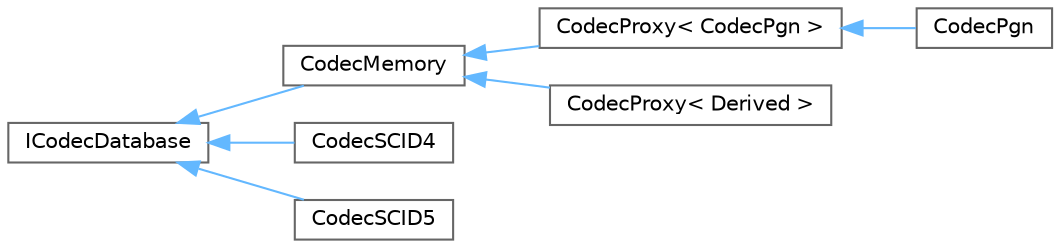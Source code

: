 digraph "Graphical Class Hierarchy"
{
 // LATEX_PDF_SIZE
  bgcolor="transparent";
  edge [fontname=Helvetica,fontsize=10,labelfontname=Helvetica,labelfontsize=10];
  node [fontname=Helvetica,fontsize=10,shape=box,height=0.2,width=0.4];
  rankdir="LR";
  Node0 [id="Node000000",label="ICodecDatabase",height=0.2,width=0.4,color="grey40", fillcolor="white", style="filled",URL="$class_i_codec_database.html",tooltip=" "];
  Node0 -> Node1 [id="edge1_Node000000_Node000001",dir="back",color="steelblue1",style="solid",tooltip=" "];
  Node1 [id="Node000001",label="CodecMemory",height=0.2,width=0.4,color="grey40", fillcolor="white", style="filled",URL="$class_codec_memory.html",tooltip=" "];
  Node1 -> Node2 [id="edge2_Node000001_Node000002",dir="back",color="steelblue1",style="solid",tooltip=" "];
  Node2 [id="Node000002",label="CodecProxy\< CodecPgn \>",height=0.2,width=0.4,color="grey40", fillcolor="white", style="filled",URL="$class_codec_proxy.html",tooltip=" "];
  Node2 -> Node3 [id="edge3_Node000002_Node000003",dir="back",color="steelblue1",style="solid",tooltip=" "];
  Node3 [id="Node000003",label="CodecPgn",height=0.2,width=0.4,color="grey40", fillcolor="white", style="filled",URL="$class_codec_pgn.html",tooltip=" "];
  Node1 -> Node4 [id="edge4_Node000001_Node000004",dir="back",color="steelblue1",style="solid",tooltip=" "];
  Node4 [id="Node000004",label="CodecProxy\< Derived \>",height=0.2,width=0.4,color="grey40", fillcolor="white", style="filled",URL="$class_codec_proxy.html",tooltip=" "];
  Node0 -> Node5 [id="edge5_Node000000_Node000005",dir="back",color="steelblue1",style="solid",tooltip=" "];
  Node5 [id="Node000005",label="CodecSCID4",height=0.2,width=0.4,color="grey40", fillcolor="white", style="filled",URL="$class_codec_s_c_i_d4.html",tooltip=" "];
  Node0 -> Node6 [id="edge6_Node000000_Node000006",dir="back",color="steelblue1",style="solid",tooltip=" "];
  Node6 [id="Node000006",label="CodecSCID5",height=0.2,width=0.4,color="grey40", fillcolor="white", style="filled",URL="$class_codec_s_c_i_d5.html",tooltip=" "];
}
